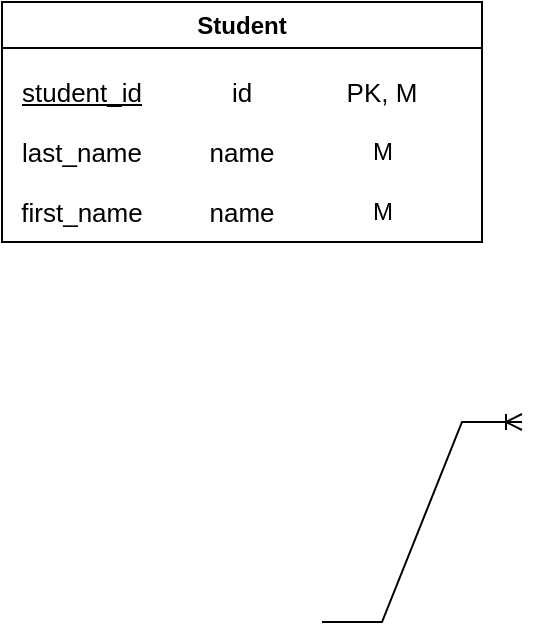 <mxfile version="24.7.16">
  <diagram id="R2lEEEUBdFMjLlhIrx00" name="Page-1">
    <mxGraphModel dx="636" dy="485" grid="1" gridSize="10" guides="1" tooltips="1" connect="1" arrows="1" fold="1" page="1" pageScale="1" pageWidth="850" pageHeight="1100" math="0" shadow="0" extFonts="Permanent Marker^https://fonts.googleapis.com/css?family=Permanent+Marker">
      <root>
        <mxCell id="0" />
        <mxCell id="1" parent="0" />
        <mxCell id="WERzMzZZoHiGwdidvYkT-2" value="Student" style="swimlane;whiteSpace=wrap;html=1;" vertex="1" parent="1">
          <mxGeometry x="130" y="120" width="240" height="120" as="geometry" />
        </mxCell>
        <mxCell id="WERzMzZZoHiGwdidvYkT-4" value="&lt;u&gt;student_id&lt;/u&gt;" style="text;html=1;align=center;verticalAlign=middle;whiteSpace=wrap;rounded=0;fontSize=13;" vertex="1" parent="WERzMzZZoHiGwdidvYkT-2">
          <mxGeometry x="10" y="30" width="60" height="30" as="geometry" />
        </mxCell>
        <mxCell id="WERzMzZZoHiGwdidvYkT-5" value="last_name" style="text;html=1;align=center;verticalAlign=middle;whiteSpace=wrap;rounded=0;fontSize=13;" vertex="1" parent="WERzMzZZoHiGwdidvYkT-2">
          <mxGeometry x="10" y="60" width="60" height="30" as="geometry" />
        </mxCell>
        <mxCell id="WERzMzZZoHiGwdidvYkT-6" value="first_name" style="text;html=1;align=center;verticalAlign=middle;whiteSpace=wrap;rounded=0;fontSize=13;" vertex="1" parent="WERzMzZZoHiGwdidvYkT-2">
          <mxGeometry x="10" y="90" width="60" height="30" as="geometry" />
        </mxCell>
        <mxCell id="WERzMzZZoHiGwdidvYkT-9" value="name" style="text;html=1;align=center;verticalAlign=middle;whiteSpace=wrap;rounded=0;fontSize=13;" vertex="1" parent="WERzMzZZoHiGwdidvYkT-2">
          <mxGeometry x="90" y="60" width="60" height="30" as="geometry" />
        </mxCell>
        <mxCell id="WERzMzZZoHiGwdidvYkT-10" value="name" style="text;html=1;align=center;verticalAlign=middle;whiteSpace=wrap;rounded=0;fontSize=13;" vertex="1" parent="WERzMzZZoHiGwdidvYkT-2">
          <mxGeometry x="90" y="90" width="60" height="30" as="geometry" />
        </mxCell>
        <mxCell id="WERzMzZZoHiGwdidvYkT-11" value="id" style="text;html=1;align=center;verticalAlign=middle;whiteSpace=wrap;rounded=0;fontSize=13;" vertex="1" parent="WERzMzZZoHiGwdidvYkT-2">
          <mxGeometry x="90" y="30" width="60" height="30" as="geometry" />
        </mxCell>
        <mxCell id="WERzMzZZoHiGwdidvYkT-12" value="PK, M" style="text;html=1;align=center;verticalAlign=middle;whiteSpace=wrap;rounded=0;fontSize=13;" vertex="1" parent="WERzMzZZoHiGwdidvYkT-2">
          <mxGeometry x="160" y="30" width="60" height="30" as="geometry" />
        </mxCell>
        <mxCell id="WERzMzZZoHiGwdidvYkT-14" value="M" style="text;html=1;align=center;verticalAlign=middle;resizable=0;points=[];autosize=1;strokeColor=none;fillColor=none;" vertex="1" parent="WERzMzZZoHiGwdidvYkT-2">
          <mxGeometry x="175" y="90" width="30" height="30" as="geometry" />
        </mxCell>
        <mxCell id="WERzMzZZoHiGwdidvYkT-13" value="M" style="text;html=1;align=center;verticalAlign=middle;resizable=0;points=[];autosize=1;strokeColor=none;fillColor=none;" vertex="1" parent="WERzMzZZoHiGwdidvYkT-2">
          <mxGeometry x="175" y="60" width="30" height="30" as="geometry" />
        </mxCell>
        <mxCell id="WERzMzZZoHiGwdidvYkT-16" value="" style="edgeStyle=entityRelationEdgeStyle;fontSize=12;html=1;endArrow=ERoneToMany;rounded=0;" edge="1" parent="1">
          <mxGeometry width="100" height="100" relative="1" as="geometry">
            <mxPoint x="290" y="430" as="sourcePoint" />
            <mxPoint x="390" y="330" as="targetPoint" />
          </mxGeometry>
        </mxCell>
      </root>
    </mxGraphModel>
  </diagram>
</mxfile>
